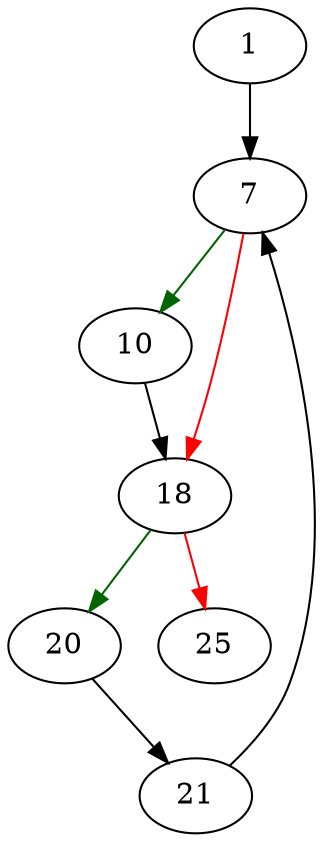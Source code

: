 strict digraph "sqlite3PrimaryKeyIndex" {
	// Node definitions.
	1 [entry=true];
	7;
	10;
	18;
	20;
	25;
	21;

	// Edge definitions.
	1 -> 7;
	7 -> 10 [
		color=darkgreen
		cond=true
	];
	7 -> 18 [
		color=red
		cond=false
	];
	10 -> 18;
	18 -> 20 [
		color=darkgreen
		cond=true
	];
	18 -> 25 [
		color=red
		cond=false
	];
	20 -> 21;
	21 -> 7;
}